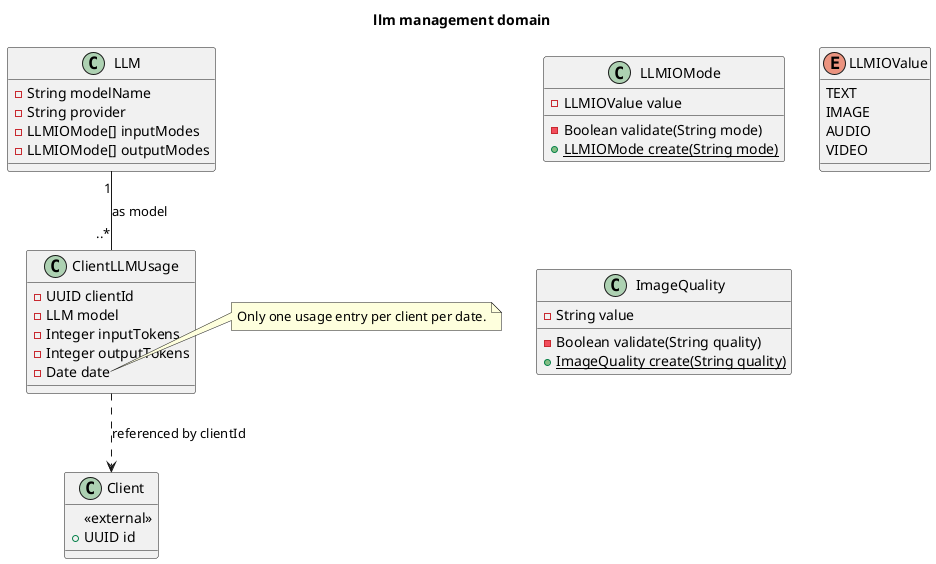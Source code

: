 @startuml

title llm management domain

'=== ENTITIES ==='
class LLM {
    -String modelName
    -String provider
    -LLMIOMode[] inputModes
    -LLMIOMode[] outputModes
}



class ClientLLMUsage {
    -UUID clientId
    -LLM model
    -Integer inputTokens
    -Integer outputTokens
    -Date date
}

note right of ClientLLMUsage::date
Only one usage entry per client per date.
end note

'=== VALUE OBJECTS ===
class LLMIOMode {
    -LLMIOValue value
    -Boolean validate(String mode)
    {static}+LLMIOMode create(String mode)
}

enum LLMIOValue {
    TEXT
    IMAGE
    AUDIO
    VIDEO
}

class ImageQuality {
    -String value
    -Boolean validate(String quality)
    {static}+ImageQuality create(String quality)
}

'=== ASSOCIATIONS ===
LLM "1" -- "..*" ClientLLMUsage: as model

'=== EXTERNAL REFERENCES ===
class Client {
    <<external>>
    +UUID id
}

ClientLLMUsage ..> Client : referenced by clientId

@enduml